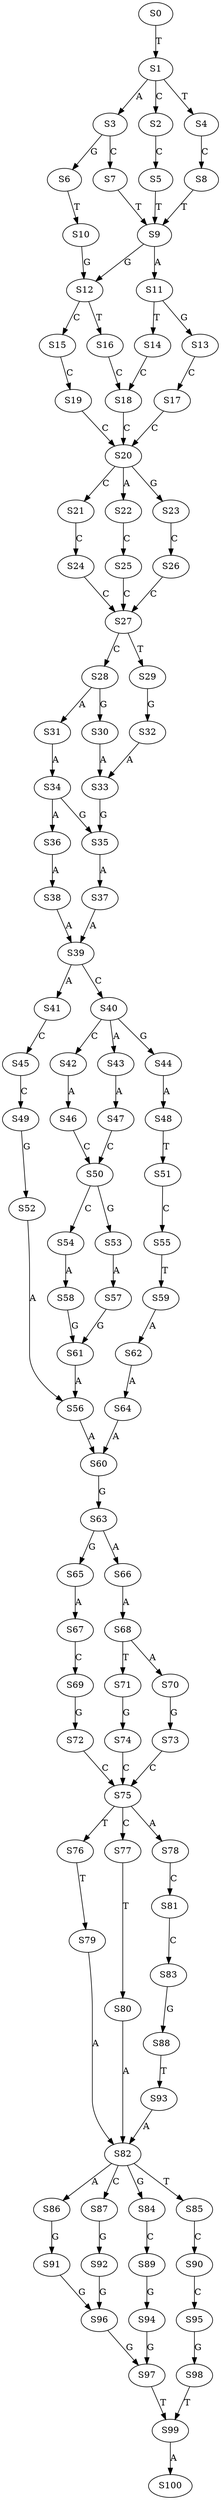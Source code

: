 strict digraph  {
	S0 -> S1 [ label = T ];
	S1 -> S2 [ label = C ];
	S1 -> S3 [ label = A ];
	S1 -> S4 [ label = T ];
	S2 -> S5 [ label = C ];
	S3 -> S6 [ label = G ];
	S3 -> S7 [ label = C ];
	S4 -> S8 [ label = C ];
	S5 -> S9 [ label = T ];
	S6 -> S10 [ label = T ];
	S7 -> S9 [ label = T ];
	S8 -> S9 [ label = T ];
	S9 -> S11 [ label = A ];
	S9 -> S12 [ label = G ];
	S10 -> S12 [ label = G ];
	S11 -> S13 [ label = G ];
	S11 -> S14 [ label = T ];
	S12 -> S15 [ label = C ];
	S12 -> S16 [ label = T ];
	S13 -> S17 [ label = C ];
	S14 -> S18 [ label = C ];
	S15 -> S19 [ label = C ];
	S16 -> S18 [ label = C ];
	S17 -> S20 [ label = C ];
	S18 -> S20 [ label = C ];
	S19 -> S20 [ label = C ];
	S20 -> S21 [ label = C ];
	S20 -> S22 [ label = A ];
	S20 -> S23 [ label = G ];
	S21 -> S24 [ label = C ];
	S22 -> S25 [ label = C ];
	S23 -> S26 [ label = C ];
	S24 -> S27 [ label = C ];
	S25 -> S27 [ label = C ];
	S26 -> S27 [ label = C ];
	S27 -> S28 [ label = C ];
	S27 -> S29 [ label = T ];
	S28 -> S30 [ label = G ];
	S28 -> S31 [ label = A ];
	S29 -> S32 [ label = G ];
	S30 -> S33 [ label = A ];
	S31 -> S34 [ label = A ];
	S32 -> S33 [ label = A ];
	S33 -> S35 [ label = G ];
	S34 -> S36 [ label = A ];
	S34 -> S35 [ label = G ];
	S35 -> S37 [ label = A ];
	S36 -> S38 [ label = A ];
	S37 -> S39 [ label = A ];
	S38 -> S39 [ label = A ];
	S39 -> S40 [ label = C ];
	S39 -> S41 [ label = A ];
	S40 -> S42 [ label = C ];
	S40 -> S43 [ label = A ];
	S40 -> S44 [ label = G ];
	S41 -> S45 [ label = C ];
	S42 -> S46 [ label = A ];
	S43 -> S47 [ label = A ];
	S44 -> S48 [ label = A ];
	S45 -> S49 [ label = C ];
	S46 -> S50 [ label = C ];
	S47 -> S50 [ label = C ];
	S48 -> S51 [ label = T ];
	S49 -> S52 [ label = G ];
	S50 -> S53 [ label = G ];
	S50 -> S54 [ label = C ];
	S51 -> S55 [ label = C ];
	S52 -> S56 [ label = A ];
	S53 -> S57 [ label = A ];
	S54 -> S58 [ label = A ];
	S55 -> S59 [ label = T ];
	S56 -> S60 [ label = A ];
	S57 -> S61 [ label = G ];
	S58 -> S61 [ label = G ];
	S59 -> S62 [ label = A ];
	S60 -> S63 [ label = G ];
	S61 -> S56 [ label = A ];
	S62 -> S64 [ label = A ];
	S63 -> S65 [ label = G ];
	S63 -> S66 [ label = A ];
	S64 -> S60 [ label = A ];
	S65 -> S67 [ label = A ];
	S66 -> S68 [ label = A ];
	S67 -> S69 [ label = C ];
	S68 -> S70 [ label = A ];
	S68 -> S71 [ label = T ];
	S69 -> S72 [ label = G ];
	S70 -> S73 [ label = G ];
	S71 -> S74 [ label = G ];
	S72 -> S75 [ label = C ];
	S73 -> S75 [ label = C ];
	S74 -> S75 [ label = C ];
	S75 -> S76 [ label = T ];
	S75 -> S77 [ label = C ];
	S75 -> S78 [ label = A ];
	S76 -> S79 [ label = T ];
	S77 -> S80 [ label = T ];
	S78 -> S81 [ label = C ];
	S79 -> S82 [ label = A ];
	S80 -> S82 [ label = A ];
	S81 -> S83 [ label = C ];
	S82 -> S84 [ label = G ];
	S82 -> S85 [ label = T ];
	S82 -> S86 [ label = A ];
	S82 -> S87 [ label = C ];
	S83 -> S88 [ label = G ];
	S84 -> S89 [ label = C ];
	S85 -> S90 [ label = C ];
	S86 -> S91 [ label = G ];
	S87 -> S92 [ label = G ];
	S88 -> S93 [ label = T ];
	S89 -> S94 [ label = G ];
	S90 -> S95 [ label = C ];
	S91 -> S96 [ label = G ];
	S92 -> S96 [ label = G ];
	S93 -> S82 [ label = A ];
	S94 -> S97 [ label = G ];
	S95 -> S98 [ label = G ];
	S96 -> S97 [ label = G ];
	S97 -> S99 [ label = T ];
	S98 -> S99 [ label = T ];
	S99 -> S100 [ label = A ];
}
